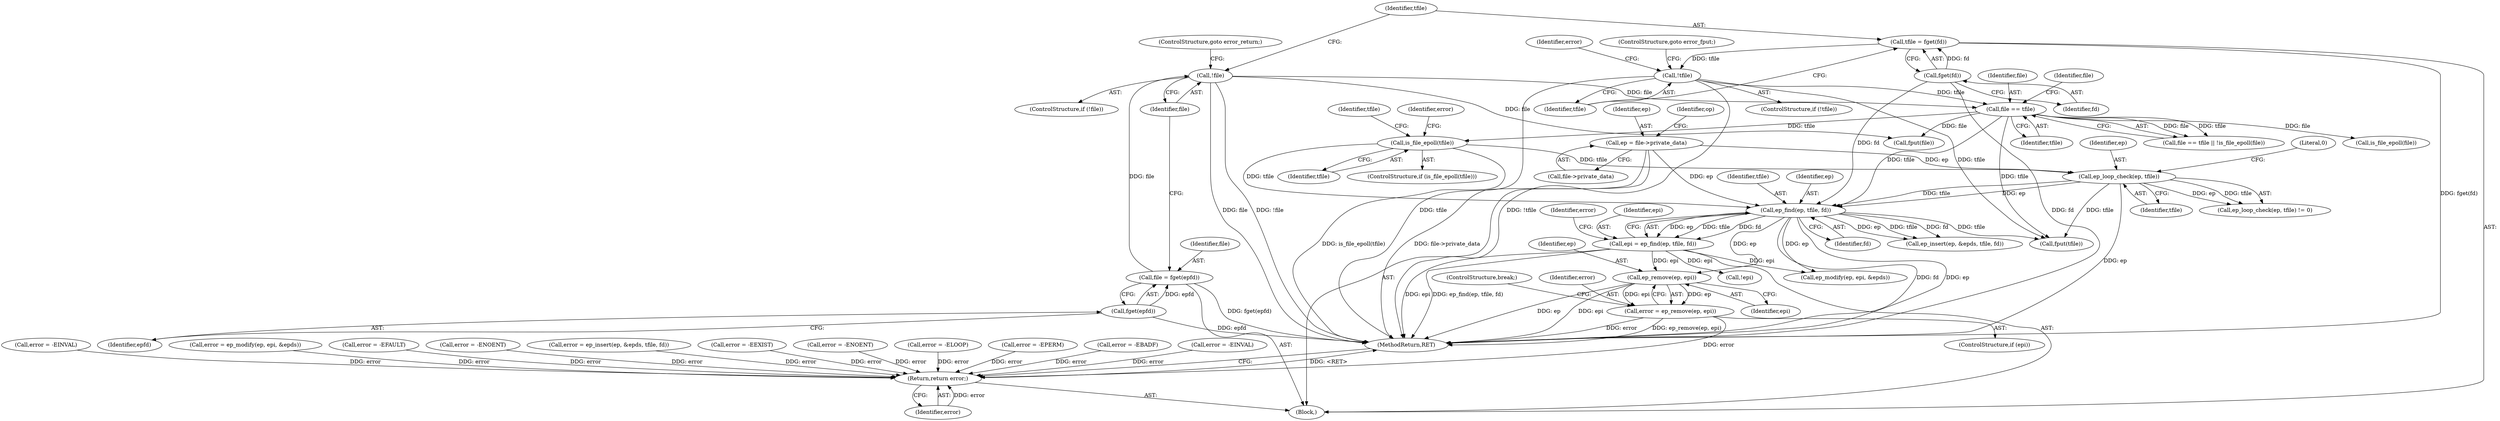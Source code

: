 digraph "0_linux_13d518074a952d33d47c428419693f63389547e9@API" {
"1000294" [label="(Call,ep_remove(ep, epi))"];
"1000251" [label="(Call,ep_find(ep, tfile, fd))"];
"1000193" [label="(Call,ep = file->private_data)"];
"1000228" [label="(Call,ep_loop_check(ep, tfile))"];
"1000219" [label="(Call,is_file_epoll(tfile))"];
"1000186" [label="(Call,file == tfile)"];
"1000152" [label="(Call,!file)"];
"1000147" [label="(Call,file = fget(epfd))"];
"1000149" [label="(Call,fget(epfd))"];
"1000160" [label="(Call,!tfile)"];
"1000155" [label="(Call,tfile = fget(fd))"];
"1000157" [label="(Call,fget(fd))"];
"1000249" [label="(Call,epi = ep_find(ep, tfile, fd))"];
"1000292" [label="(Call,error = ep_remove(ep, epi))"];
"1000344" [label="(Return,return error;)"];
"1000290" [label="(ControlStructure,if (epi))"];
"1000187" [label="(Identifier,file)"];
"1000249" [label="(Call,epi = ep_find(ep, tfile, fd))"];
"1000219" [label="(Call,is_file_epoll(tfile))"];
"1000256" [label="(Identifier,error)"];
"1000283" [label="(Call,error = -EEXIST)"];
"1000302" [label="(ControlStructure,break;)"];
"1000344" [label="(Return,return error;)"];
"1000185" [label="(Call,file == tfile || !is_file_epoll(file))"];
"1000322" [label="(Call,error = -ENOENT)"];
"1000193" [label="(Call,ep = file->private_data)"];
"1000186" [label="(Call,file == tfile)"];
"1000161" [label="(Identifier,tfile)"];
"1000222" [label="(Call,error = -ELOOP)"];
"1000160" [label="(Call,!tfile)"];
"1000150" [label="(Identifier,epfd)"];
"1000296" [label="(Identifier,epi)"];
"1000155" [label="(Call,tfile = fget(fd))"];
"1000338" [label="(Call,fput(tfile))"];
"1000295" [label="(Identifier,ep)"];
"1000164" [label="(Identifier,error)"];
"1000163" [label="(Call,error = -EPERM)"];
"1000250" [label="(Identifier,epi)"];
"1000218" [label="(ControlStructure,if (is_file_epoll(tfile)))"];
"1000162" [label="(ControlStructure,goto error_fput;)"];
"1000346" [label="(MethodReturn,RET)"];
"1000152" [label="(Call,!file)"];
"1000147" [label="(Call,file = fget(epfd))"];
"1000230" [label="(Identifier,tfile)"];
"1000143" [label="(Call,error = -EBADF)"];
"1000180" [label="(Call,error = -EINVAL)"];
"1000294" [label="(Call,ep_remove(ep, epi))"];
"1000293" [label="(Identifier,error)"];
"1000190" [label="(Call,is_file_epoll(file))"];
"1000253" [label="(Identifier,tfile)"];
"1000292" [label="(Call,error = ep_remove(ep, epi))"];
"1000194" [label="(Identifier,ep)"];
"1000148" [label="(Identifier,file)"];
"1000159" [label="(ControlStructure,if (!tfile))"];
"1000252" [label="(Identifier,ep)"];
"1000117" [label="(Block,)"];
"1000195" [label="(Call,file->private_data)"];
"1000255" [label="(Call,error = -EINVAL)"];
"1000314" [label="(Call,error = ep_modify(ep, epi, &epds))"];
"1000227" [label="(Call,ep_loop_check(ep, tfile) != 0)"];
"1000229" [label="(Identifier,ep)"];
"1000157" [label="(Call,fget(fd))"];
"1000276" [label="(Call,ep_insert(ep, &epds, tfile, fd))"];
"1000220" [label="(Identifier,tfile)"];
"1000223" [label="(Identifier,error)"];
"1000254" [label="(Identifier,fd)"];
"1000188" [label="(Identifier,tfile)"];
"1000158" [label="(Identifier,fd)"];
"1000128" [label="(Call,error = -EFAULT)"];
"1000341" [label="(Call,fput(file))"];
"1000153" [label="(Identifier,file)"];
"1000298" [label="(Call,error = -ENOENT)"];
"1000231" [label="(Literal,0)"];
"1000191" [label="(Identifier,file)"];
"1000274" [label="(Call,error = ep_insert(ep, &epds, tfile, fd))"];
"1000156" [label="(Identifier,tfile)"];
"1000251" [label="(Call,ep_find(ep, tfile, fd))"];
"1000149" [label="(Call,fget(epfd))"];
"1000239" [label="(Identifier,tfile)"];
"1000151" [label="(ControlStructure,if (!file))"];
"1000264" [label="(Call,!epi)"];
"1000201" [label="(Identifier,op)"];
"1000154" [label="(ControlStructure,goto error_return;)"];
"1000316" [label="(Call,ep_modify(ep, epi, &epds))"];
"1000345" [label="(Identifier,error)"];
"1000228" [label="(Call,ep_loop_check(ep, tfile))"];
"1000294" -> "1000292"  [label="AST: "];
"1000294" -> "1000296"  [label="CFG: "];
"1000295" -> "1000294"  [label="AST: "];
"1000296" -> "1000294"  [label="AST: "];
"1000292" -> "1000294"  [label="CFG: "];
"1000294" -> "1000346"  [label="DDG: epi"];
"1000294" -> "1000346"  [label="DDG: ep"];
"1000294" -> "1000292"  [label="DDG: ep"];
"1000294" -> "1000292"  [label="DDG: epi"];
"1000251" -> "1000294"  [label="DDG: ep"];
"1000249" -> "1000294"  [label="DDG: epi"];
"1000251" -> "1000249"  [label="AST: "];
"1000251" -> "1000254"  [label="CFG: "];
"1000252" -> "1000251"  [label="AST: "];
"1000253" -> "1000251"  [label="AST: "];
"1000254" -> "1000251"  [label="AST: "];
"1000249" -> "1000251"  [label="CFG: "];
"1000251" -> "1000346"  [label="DDG: fd"];
"1000251" -> "1000346"  [label="DDG: ep"];
"1000251" -> "1000249"  [label="DDG: ep"];
"1000251" -> "1000249"  [label="DDG: tfile"];
"1000251" -> "1000249"  [label="DDG: fd"];
"1000193" -> "1000251"  [label="DDG: ep"];
"1000228" -> "1000251"  [label="DDG: ep"];
"1000228" -> "1000251"  [label="DDG: tfile"];
"1000186" -> "1000251"  [label="DDG: tfile"];
"1000219" -> "1000251"  [label="DDG: tfile"];
"1000157" -> "1000251"  [label="DDG: fd"];
"1000251" -> "1000276"  [label="DDG: ep"];
"1000251" -> "1000276"  [label="DDG: tfile"];
"1000251" -> "1000276"  [label="DDG: fd"];
"1000251" -> "1000316"  [label="DDG: ep"];
"1000251" -> "1000338"  [label="DDG: tfile"];
"1000193" -> "1000117"  [label="AST: "];
"1000193" -> "1000195"  [label="CFG: "];
"1000194" -> "1000193"  [label="AST: "];
"1000195" -> "1000193"  [label="AST: "];
"1000201" -> "1000193"  [label="CFG: "];
"1000193" -> "1000346"  [label="DDG: file->private_data"];
"1000193" -> "1000228"  [label="DDG: ep"];
"1000228" -> "1000227"  [label="AST: "];
"1000228" -> "1000230"  [label="CFG: "];
"1000229" -> "1000228"  [label="AST: "];
"1000230" -> "1000228"  [label="AST: "];
"1000231" -> "1000228"  [label="CFG: "];
"1000228" -> "1000346"  [label="DDG: ep"];
"1000228" -> "1000227"  [label="DDG: ep"];
"1000228" -> "1000227"  [label="DDG: tfile"];
"1000219" -> "1000228"  [label="DDG: tfile"];
"1000228" -> "1000338"  [label="DDG: tfile"];
"1000219" -> "1000218"  [label="AST: "];
"1000219" -> "1000220"  [label="CFG: "];
"1000220" -> "1000219"  [label="AST: "];
"1000223" -> "1000219"  [label="CFG: "];
"1000239" -> "1000219"  [label="CFG: "];
"1000219" -> "1000346"  [label="DDG: is_file_epoll(tfile)"];
"1000186" -> "1000219"  [label="DDG: tfile"];
"1000186" -> "1000185"  [label="AST: "];
"1000186" -> "1000188"  [label="CFG: "];
"1000187" -> "1000186"  [label="AST: "];
"1000188" -> "1000186"  [label="AST: "];
"1000191" -> "1000186"  [label="CFG: "];
"1000185" -> "1000186"  [label="CFG: "];
"1000186" -> "1000185"  [label="DDG: file"];
"1000186" -> "1000185"  [label="DDG: tfile"];
"1000152" -> "1000186"  [label="DDG: file"];
"1000160" -> "1000186"  [label="DDG: tfile"];
"1000186" -> "1000190"  [label="DDG: file"];
"1000186" -> "1000338"  [label="DDG: tfile"];
"1000186" -> "1000341"  [label="DDG: file"];
"1000152" -> "1000151"  [label="AST: "];
"1000152" -> "1000153"  [label="CFG: "];
"1000153" -> "1000152"  [label="AST: "];
"1000154" -> "1000152"  [label="CFG: "];
"1000156" -> "1000152"  [label="CFG: "];
"1000152" -> "1000346"  [label="DDG: !file"];
"1000152" -> "1000346"  [label="DDG: file"];
"1000147" -> "1000152"  [label="DDG: file"];
"1000152" -> "1000341"  [label="DDG: file"];
"1000147" -> "1000117"  [label="AST: "];
"1000147" -> "1000149"  [label="CFG: "];
"1000148" -> "1000147"  [label="AST: "];
"1000149" -> "1000147"  [label="AST: "];
"1000153" -> "1000147"  [label="CFG: "];
"1000147" -> "1000346"  [label="DDG: fget(epfd)"];
"1000149" -> "1000147"  [label="DDG: epfd"];
"1000149" -> "1000150"  [label="CFG: "];
"1000150" -> "1000149"  [label="AST: "];
"1000149" -> "1000346"  [label="DDG: epfd"];
"1000160" -> "1000159"  [label="AST: "];
"1000160" -> "1000161"  [label="CFG: "];
"1000161" -> "1000160"  [label="AST: "];
"1000162" -> "1000160"  [label="CFG: "];
"1000164" -> "1000160"  [label="CFG: "];
"1000160" -> "1000346"  [label="DDG: !tfile"];
"1000160" -> "1000346"  [label="DDG: tfile"];
"1000155" -> "1000160"  [label="DDG: tfile"];
"1000160" -> "1000338"  [label="DDG: tfile"];
"1000155" -> "1000117"  [label="AST: "];
"1000155" -> "1000157"  [label="CFG: "];
"1000156" -> "1000155"  [label="AST: "];
"1000157" -> "1000155"  [label="AST: "];
"1000161" -> "1000155"  [label="CFG: "];
"1000155" -> "1000346"  [label="DDG: fget(fd)"];
"1000157" -> "1000155"  [label="DDG: fd"];
"1000157" -> "1000158"  [label="CFG: "];
"1000158" -> "1000157"  [label="AST: "];
"1000157" -> "1000346"  [label="DDG: fd"];
"1000249" -> "1000117"  [label="AST: "];
"1000250" -> "1000249"  [label="AST: "];
"1000256" -> "1000249"  [label="CFG: "];
"1000249" -> "1000346"  [label="DDG: ep_find(ep, tfile, fd)"];
"1000249" -> "1000346"  [label="DDG: epi"];
"1000249" -> "1000264"  [label="DDG: epi"];
"1000249" -> "1000316"  [label="DDG: epi"];
"1000292" -> "1000290"  [label="AST: "];
"1000293" -> "1000292"  [label="AST: "];
"1000302" -> "1000292"  [label="CFG: "];
"1000292" -> "1000346"  [label="DDG: ep_remove(ep, epi)"];
"1000292" -> "1000346"  [label="DDG: error"];
"1000292" -> "1000344"  [label="DDG: error"];
"1000344" -> "1000117"  [label="AST: "];
"1000344" -> "1000345"  [label="CFG: "];
"1000345" -> "1000344"  [label="AST: "];
"1000346" -> "1000344"  [label="CFG: "];
"1000344" -> "1000346"  [label="DDG: <RET>"];
"1000345" -> "1000344"  [label="DDG: error"];
"1000163" -> "1000344"  [label="DDG: error"];
"1000298" -> "1000344"  [label="DDG: error"];
"1000180" -> "1000344"  [label="DDG: error"];
"1000322" -> "1000344"  [label="DDG: error"];
"1000255" -> "1000344"  [label="DDG: error"];
"1000222" -> "1000344"  [label="DDG: error"];
"1000314" -> "1000344"  [label="DDG: error"];
"1000283" -> "1000344"  [label="DDG: error"];
"1000274" -> "1000344"  [label="DDG: error"];
"1000128" -> "1000344"  [label="DDG: error"];
"1000143" -> "1000344"  [label="DDG: error"];
}
